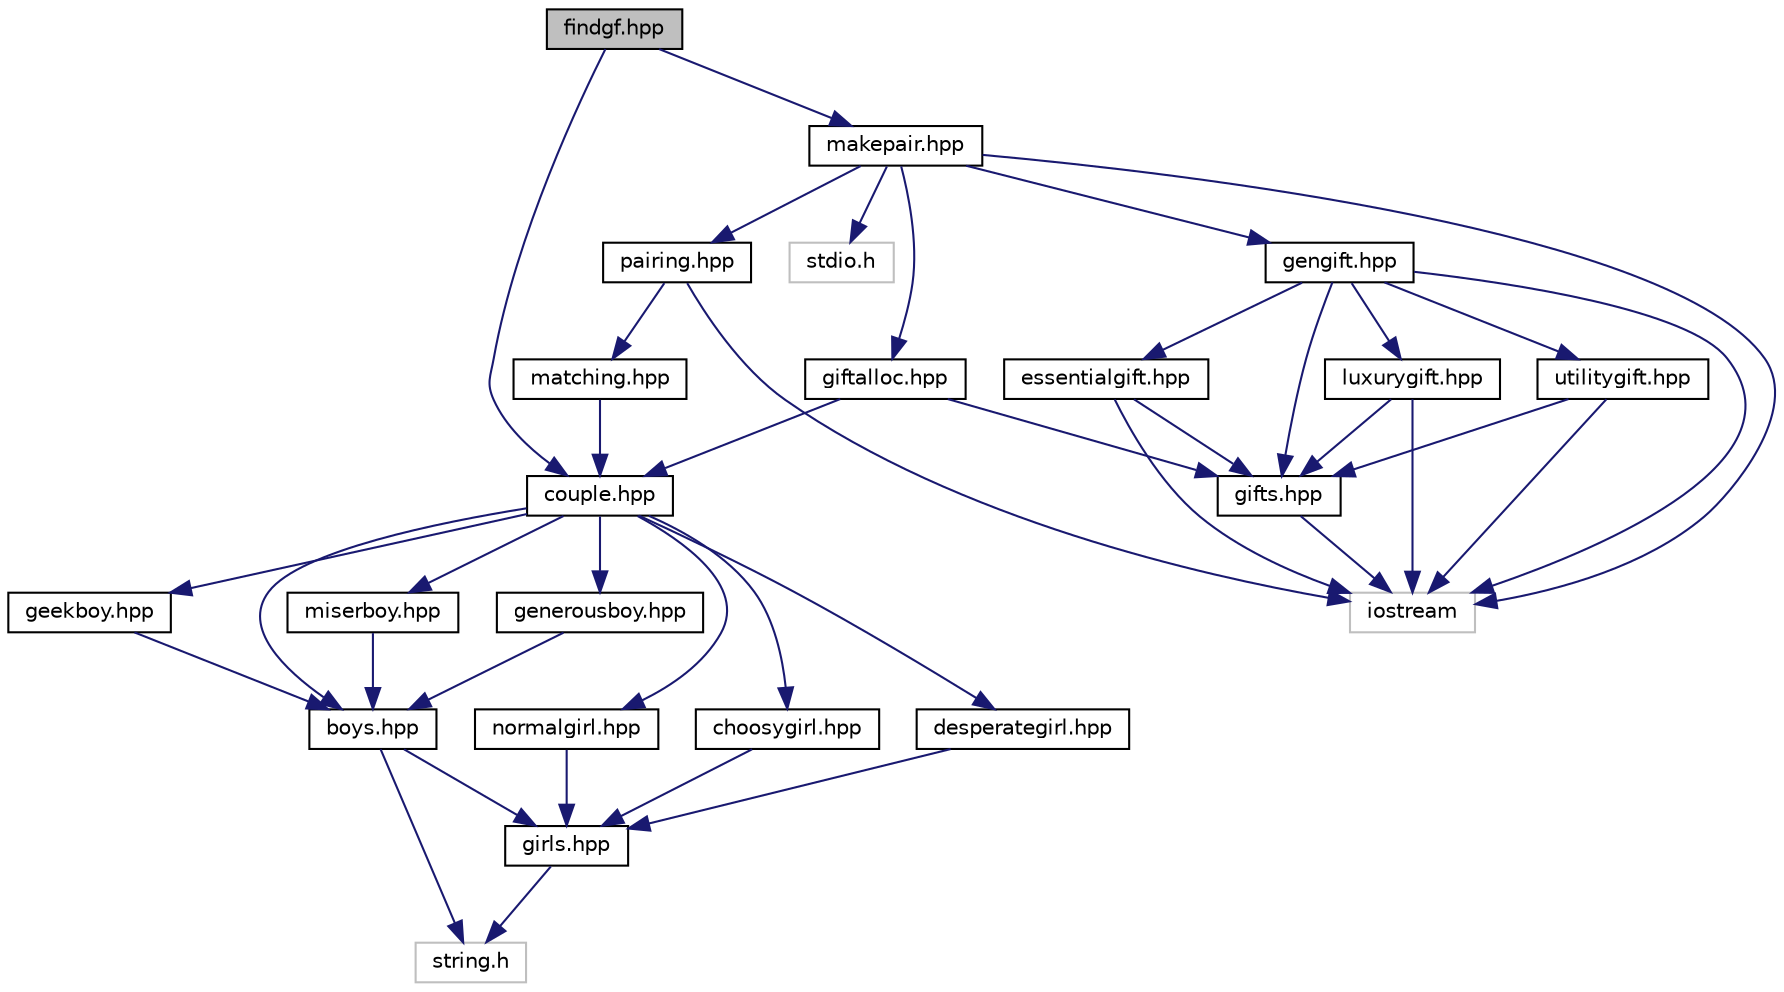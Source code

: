 digraph "findgf.hpp"
{
  edge [fontname="Helvetica",fontsize="10",labelfontname="Helvetica",labelfontsize="10"];
  node [fontname="Helvetica",fontsize="10",shape=record];
  Node1 [label="findgf.hpp",height=0.2,width=0.4,color="black", fillcolor="grey75", style="filled", fontcolor="black"];
  Node1 -> Node2 [color="midnightblue",fontsize="10",style="solid",fontname="Helvetica"];
  Node2 [label="couple.hpp",height=0.2,width=0.4,color="black", fillcolor="white", style="filled",URL="$couple_8hpp.html"];
  Node2 -> Node3 [color="midnightblue",fontsize="10",style="solid",fontname="Helvetica"];
  Node3 [label="boys.hpp",height=0.2,width=0.4,color="black", fillcolor="white", style="filled",URL="$boys_8hpp.html"];
  Node3 -> Node4 [color="midnightblue",fontsize="10",style="solid",fontname="Helvetica"];
  Node4 [label="girls.hpp",height=0.2,width=0.4,color="black", fillcolor="white", style="filled",URL="$girls_8hpp.html"];
  Node4 -> Node5 [color="midnightblue",fontsize="10",style="solid",fontname="Helvetica"];
  Node5 [label="string.h",height=0.2,width=0.4,color="grey75", fillcolor="white", style="filled"];
  Node3 -> Node5 [color="midnightblue",fontsize="10",style="solid",fontname="Helvetica"];
  Node2 -> Node6 [color="midnightblue",fontsize="10",style="solid",fontname="Helvetica"];
  Node6 [label="miserboy.hpp",height=0.2,width=0.4,color="black", fillcolor="white", style="filled",URL="$miserboy_8hpp.html"];
  Node6 -> Node3 [color="midnightblue",fontsize="10",style="solid",fontname="Helvetica"];
  Node2 -> Node7 [color="midnightblue",fontsize="10",style="solid",fontname="Helvetica"];
  Node7 [label="generousboy.hpp",height=0.2,width=0.4,color="black", fillcolor="white", style="filled",URL="$generousboy_8hpp.html"];
  Node7 -> Node3 [color="midnightblue",fontsize="10",style="solid",fontname="Helvetica"];
  Node2 -> Node8 [color="midnightblue",fontsize="10",style="solid",fontname="Helvetica"];
  Node8 [label="geekboy.hpp",height=0.2,width=0.4,color="black", fillcolor="white", style="filled",URL="$geekboy_8hpp.html"];
  Node8 -> Node3 [color="midnightblue",fontsize="10",style="solid",fontname="Helvetica"];
  Node2 -> Node9 [color="midnightblue",fontsize="10",style="solid",fontname="Helvetica"];
  Node9 [label="normalgirl.hpp",height=0.2,width=0.4,color="black", fillcolor="white", style="filled",URL="$normalgirl_8hpp.html"];
  Node9 -> Node4 [color="midnightblue",fontsize="10",style="solid",fontname="Helvetica"];
  Node2 -> Node10 [color="midnightblue",fontsize="10",style="solid",fontname="Helvetica"];
  Node10 [label="choosygirl.hpp",height=0.2,width=0.4,color="black", fillcolor="white", style="filled",URL="$choosygirl_8hpp.html"];
  Node10 -> Node4 [color="midnightblue",fontsize="10",style="solid",fontname="Helvetica"];
  Node2 -> Node11 [color="midnightblue",fontsize="10",style="solid",fontname="Helvetica"];
  Node11 [label="desperategirl.hpp",height=0.2,width=0.4,color="black", fillcolor="white", style="filled",URL="$desperategirl_8hpp.html"];
  Node11 -> Node4 [color="midnightblue",fontsize="10",style="solid",fontname="Helvetica"];
  Node1 -> Node12 [color="midnightblue",fontsize="10",style="solid",fontname="Helvetica"];
  Node12 [label="makepair.hpp",height=0.2,width=0.4,color="black", fillcolor="white", style="filled",URL="$makepair_8hpp.html"];
  Node12 -> Node13 [color="midnightblue",fontsize="10",style="solid",fontname="Helvetica"];
  Node13 [label="iostream",height=0.2,width=0.4,color="grey75", fillcolor="white", style="filled"];
  Node12 -> Node14 [color="midnightblue",fontsize="10",style="solid",fontname="Helvetica"];
  Node14 [label="pairing.hpp",height=0.2,width=0.4,color="black", fillcolor="white", style="filled",URL="$pairing_8hpp.html"];
  Node14 -> Node13 [color="midnightblue",fontsize="10",style="solid",fontname="Helvetica"];
  Node14 -> Node15 [color="midnightblue",fontsize="10",style="solid",fontname="Helvetica"];
  Node15 [label="matching.hpp",height=0.2,width=0.4,color="black", fillcolor="white", style="filled",URL="$matching_8hpp.html"];
  Node15 -> Node2 [color="midnightblue",fontsize="10",style="solid",fontname="Helvetica"];
  Node12 -> Node16 [color="midnightblue",fontsize="10",style="solid",fontname="Helvetica"];
  Node16 [label="gengift.hpp",height=0.2,width=0.4,color="black", fillcolor="white", style="filled",URL="$gengift_8hpp.html"];
  Node16 -> Node13 [color="midnightblue",fontsize="10",style="solid",fontname="Helvetica"];
  Node16 -> Node17 [color="midnightblue",fontsize="10",style="solid",fontname="Helvetica"];
  Node17 [label="gifts.hpp",height=0.2,width=0.4,color="black", fillcolor="white", style="filled",URL="$gifts_8hpp.html"];
  Node17 -> Node13 [color="midnightblue",fontsize="10",style="solid",fontname="Helvetica"];
  Node16 -> Node18 [color="midnightblue",fontsize="10",style="solid",fontname="Helvetica"];
  Node18 [label="essentialgift.hpp",height=0.2,width=0.4,color="black", fillcolor="white", style="filled",URL="$essentialgift_8hpp.html"];
  Node18 -> Node13 [color="midnightblue",fontsize="10",style="solid",fontname="Helvetica"];
  Node18 -> Node17 [color="midnightblue",fontsize="10",style="solid",fontname="Helvetica"];
  Node16 -> Node19 [color="midnightblue",fontsize="10",style="solid",fontname="Helvetica"];
  Node19 [label="luxurygift.hpp",height=0.2,width=0.4,color="black", fillcolor="white", style="filled",URL="$luxurygift_8hpp.html"];
  Node19 -> Node13 [color="midnightblue",fontsize="10",style="solid",fontname="Helvetica"];
  Node19 -> Node17 [color="midnightblue",fontsize="10",style="solid",fontname="Helvetica"];
  Node16 -> Node20 [color="midnightblue",fontsize="10",style="solid",fontname="Helvetica"];
  Node20 [label="utilitygift.hpp",height=0.2,width=0.4,color="black", fillcolor="white", style="filled",URL="$utilitygift_8hpp.html"];
  Node20 -> Node13 [color="midnightblue",fontsize="10",style="solid",fontname="Helvetica"];
  Node20 -> Node17 [color="midnightblue",fontsize="10",style="solid",fontname="Helvetica"];
  Node12 -> Node21 [color="midnightblue",fontsize="10",style="solid",fontname="Helvetica"];
  Node21 [label="giftalloc.hpp",height=0.2,width=0.4,color="black", fillcolor="white", style="filled",URL="$giftalloc_8hpp.html"];
  Node21 -> Node17 [color="midnightblue",fontsize="10",style="solid",fontname="Helvetica"];
  Node21 -> Node2 [color="midnightblue",fontsize="10",style="solid",fontname="Helvetica"];
  Node12 -> Node22 [color="midnightblue",fontsize="10",style="solid",fontname="Helvetica"];
  Node22 [label="stdio.h",height=0.2,width=0.4,color="grey75", fillcolor="white", style="filled"];
}
